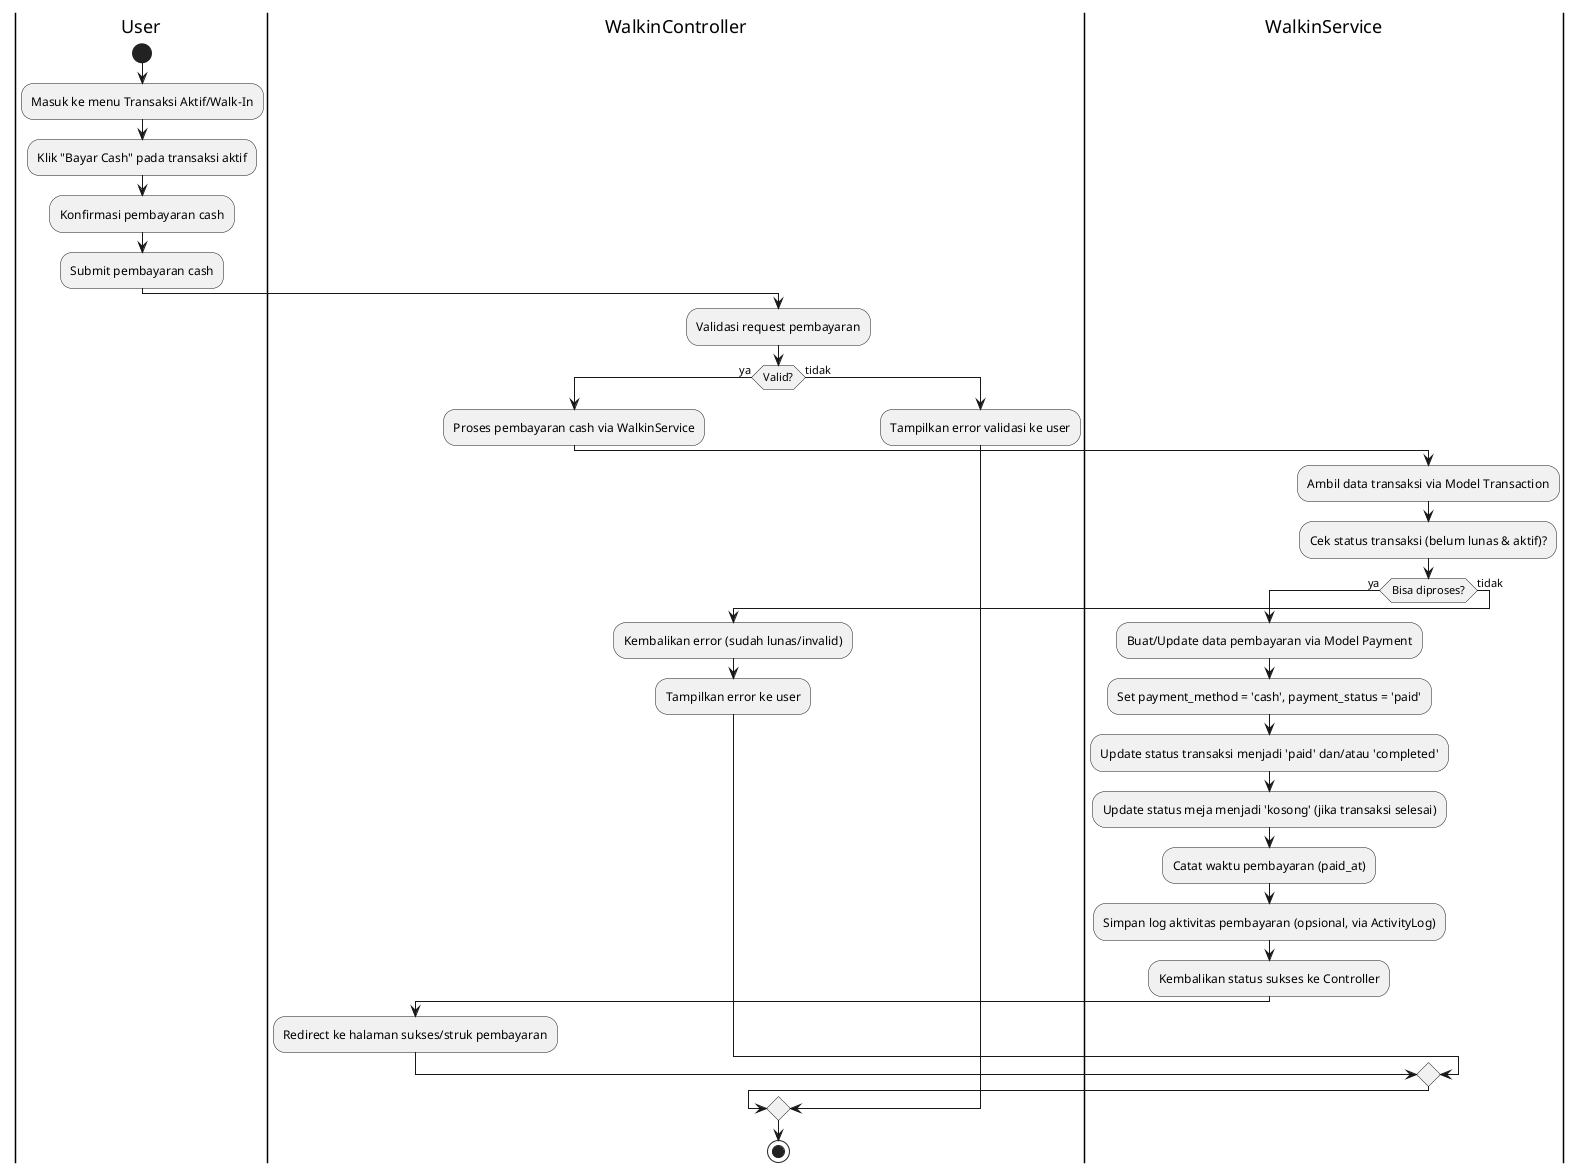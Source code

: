 @startuml Activity Diagram - Walk-In Payment (Cash)

|User|
start
:Masuk ke menu Transaksi Aktif/Walk-In;
:Klik "Bayar Cash" pada transaksi aktif;
:Konfirmasi pembayaran cash;
:Submit pembayaran cash;

|WalkinController|
:Validasi request pembayaran;
if (Valid?) then (ya)
    :Proses pembayaran cash via WalkinService;
    |WalkinService|
    :Ambil data transaksi via Model Transaction;
    :Cek status transaksi (belum lunas & aktif)?;
    if (Bisa diproses?) then (ya)
        :Buat/Update data pembayaran via Model Payment;
        :Set payment_method = 'cash', payment_status = 'paid';
        :Update status transaksi menjadi 'paid' dan/atau 'completed';
        :Update status meja menjadi 'kosong' (jika transaksi selesai);
        :Catat waktu pembayaran (paid_at);
        :Simpan log aktivitas pembayaran (opsional, via ActivityLog);
        :Kembalikan status sukses ke Controller;
        |WalkinController|
        :Redirect ke halaman sukses/struk pembayaran;
    else (tidak)
        :Kembalikan error (sudah lunas/invalid);
        |WalkinController|
        :Tampilkan error ke user;
    endif
else (tidak)
    :Tampilkan error validasi ke user;
endif

stop

@enduml